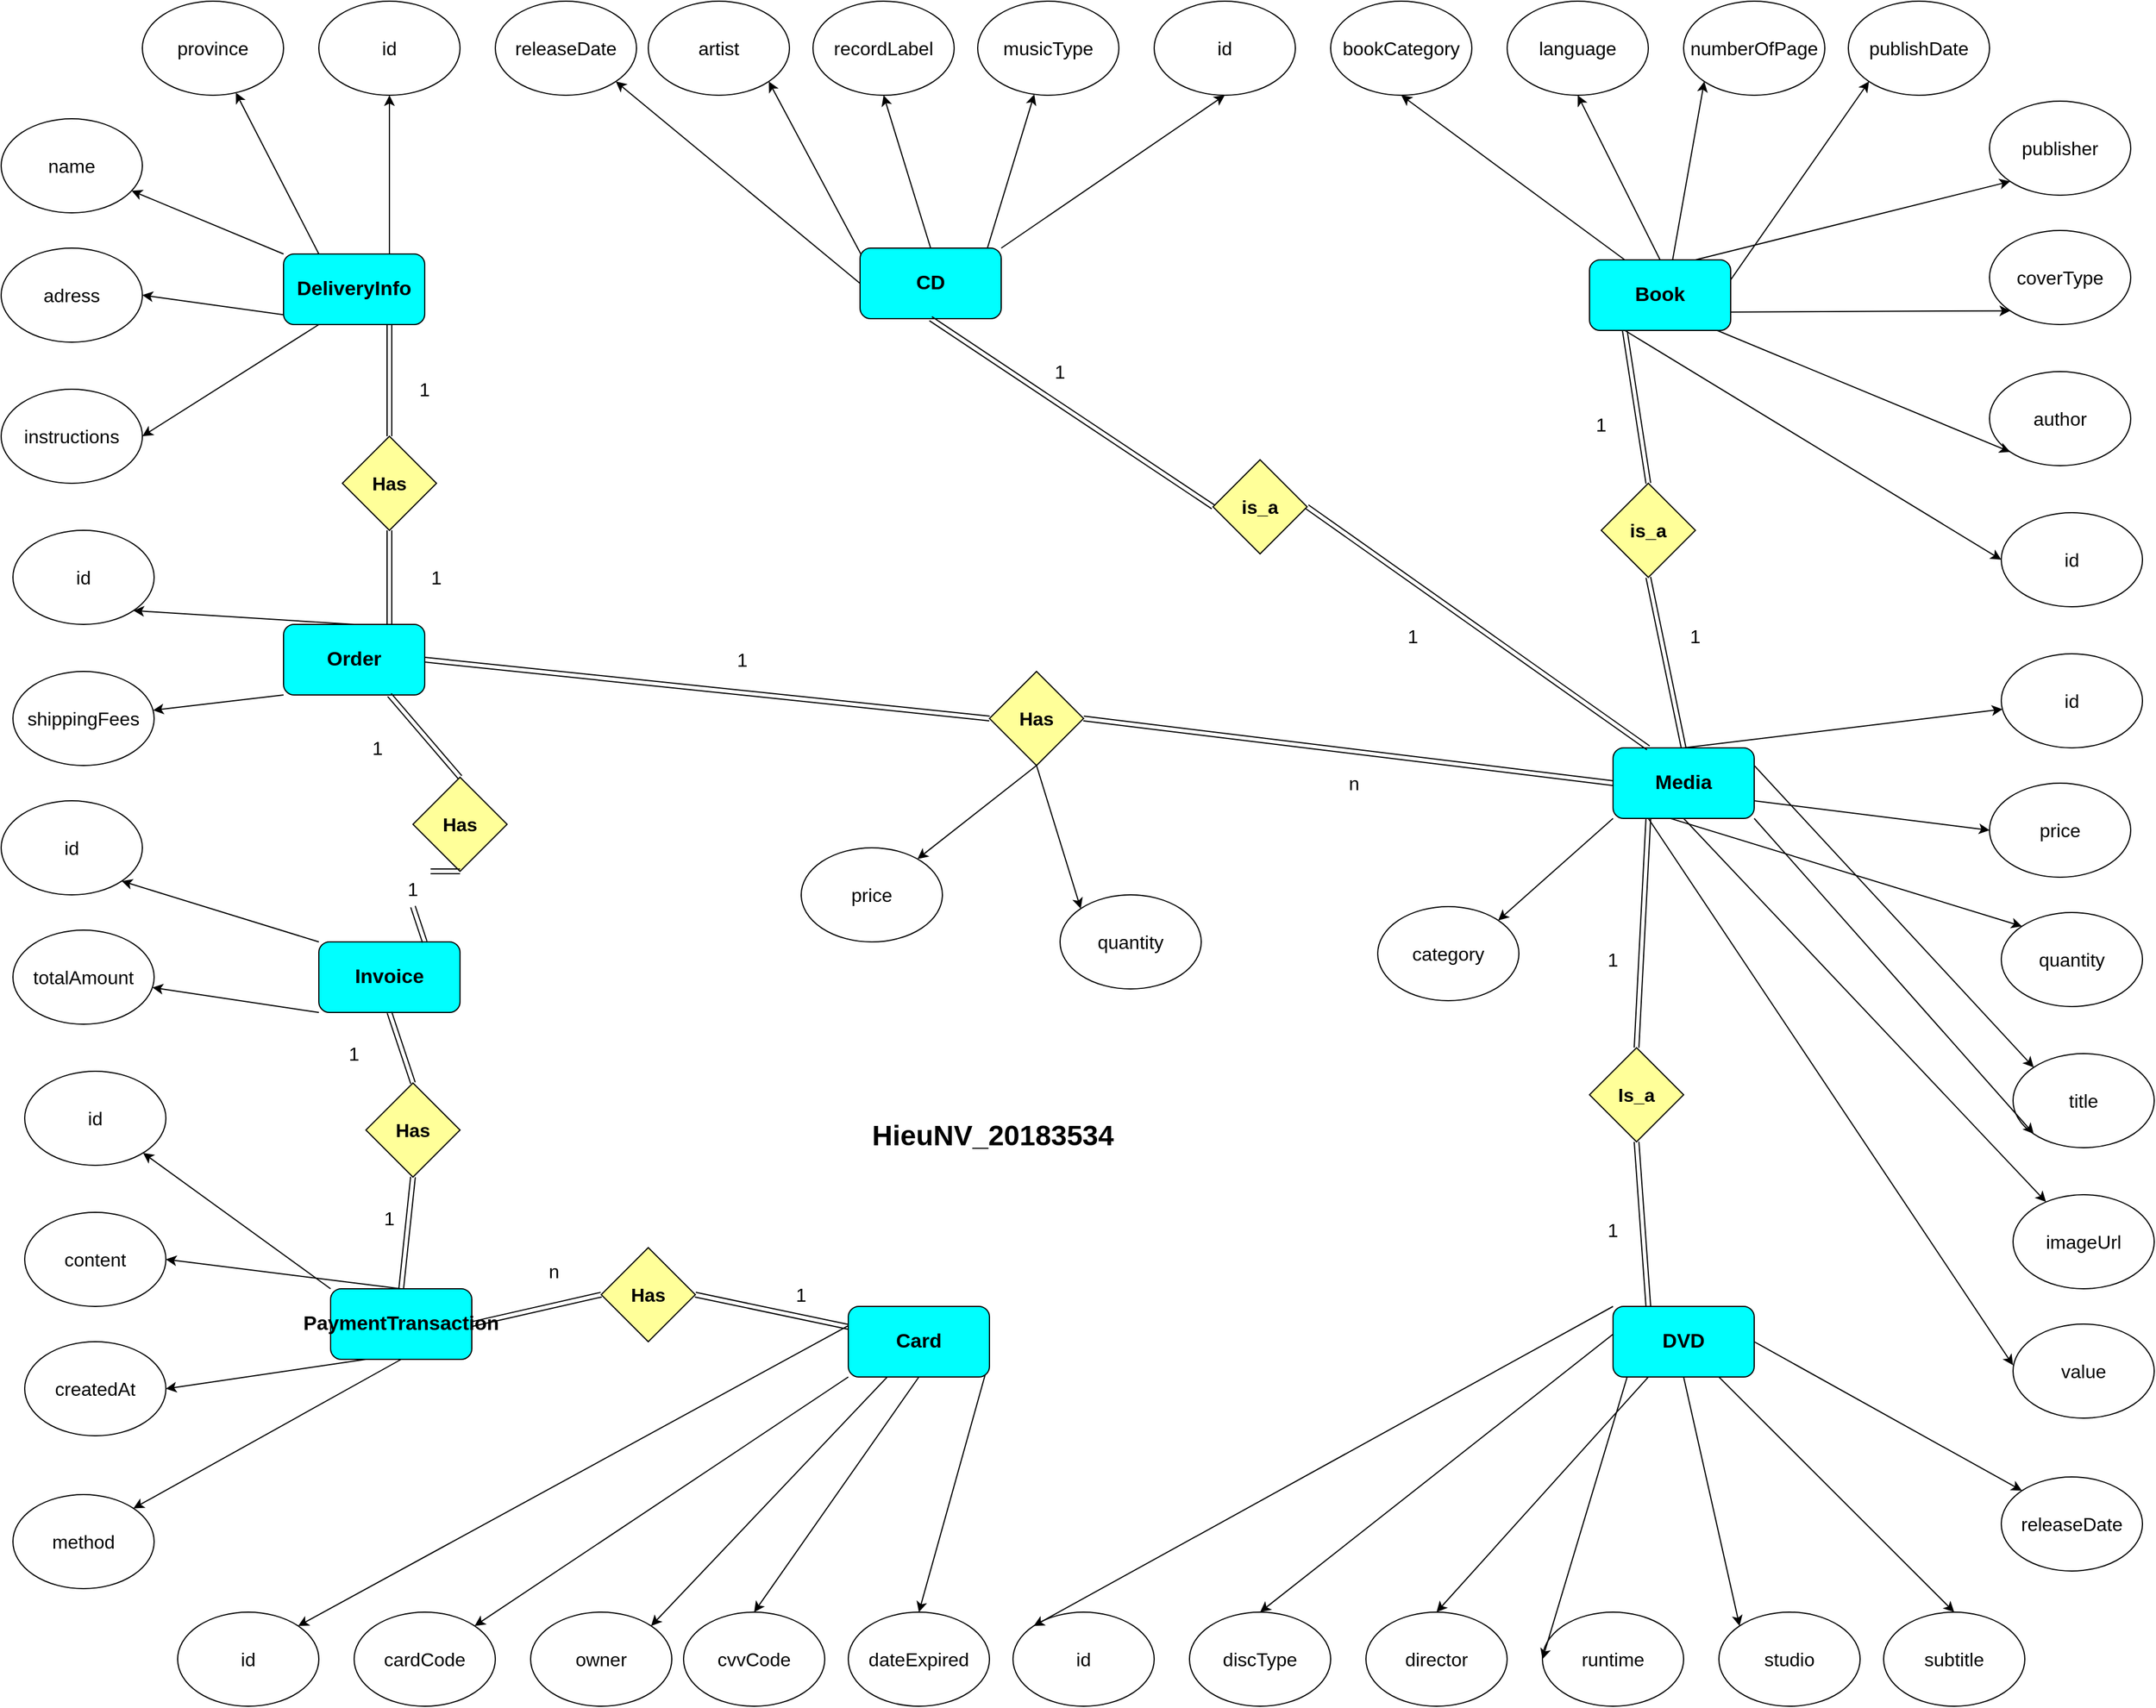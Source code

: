 <mxfile version="15.5.0" type="device"><diagram id="dF_7SuhxfXDE0QCWKqV6" name="Page-1"><mxGraphModel dx="3034" dy="1849" grid="0" gridSize="10" guides="1" tooltips="1" connect="1" arrows="1" fold="1" page="0" pageScale="1" pageWidth="827" pageHeight="1169" math="0" shadow="0"><root><mxCell id="0"/><mxCell id="1" parent="0"/><mxCell id="6Dgi5L3LNkc6zMjvxJdc-23" value="method" style="ellipse;whiteSpace=wrap;html=1;fontSize=16;" vertex="1" parent="1"><mxGeometry x="-450" y="1110" width="120" height="80" as="geometry"/></mxCell><mxCell id="6Dgi5L3LNkc6zMjvxJdc-24" value="createdAt" style="ellipse;whiteSpace=wrap;html=1;fontSize=16;" vertex="1" parent="1"><mxGeometry x="-440" y="980" width="120" height="80" as="geometry"/></mxCell><mxCell id="6Dgi5L3LNkc6zMjvxJdc-25" value="content" style="ellipse;whiteSpace=wrap;html=1;fontSize=16;" vertex="1" parent="1"><mxGeometry x="-440" y="870" width="120" height="80" as="geometry"/></mxCell><mxCell id="6Dgi5L3LNkc6zMjvxJdc-26" value="id" style="ellipse;whiteSpace=wrap;html=1;fontSize=16;" vertex="1" parent="1"><mxGeometry x="-440" y="750" width="120" height="80" as="geometry"/></mxCell><mxCell id="6Dgi5L3LNkc6zMjvxJdc-27" value="totalAmount" style="ellipse;whiteSpace=wrap;html=1;fontSize=16;" vertex="1" parent="1"><mxGeometry x="-450" y="630" width="120" height="80" as="geometry"/></mxCell><mxCell id="6Dgi5L3LNkc6zMjvxJdc-28" value="id" style="ellipse;whiteSpace=wrap;html=1;fontSize=16;" vertex="1" parent="1"><mxGeometry x="-460" y="520" width="120" height="80" as="geometry"/></mxCell><mxCell id="6Dgi5L3LNkc6zMjvxJdc-29" value="shippingFees" style="ellipse;whiteSpace=wrap;html=1;fontSize=16;" vertex="1" parent="1"><mxGeometry x="-450" y="410" width="120" height="80" as="geometry"/></mxCell><mxCell id="6Dgi5L3LNkc6zMjvxJdc-30" value="id" style="ellipse;whiteSpace=wrap;html=1;fontSize=16;" vertex="1" parent="1"><mxGeometry x="-450" y="290" width="120" height="80" as="geometry"/></mxCell><mxCell id="6Dgi5L3LNkc6zMjvxJdc-31" value="instructions" style="ellipse;whiteSpace=wrap;html=1;fontSize=16;" vertex="1" parent="1"><mxGeometry x="-460" y="170" width="120" height="80" as="geometry"/></mxCell><mxCell id="6Dgi5L3LNkc6zMjvxJdc-32" value="adress" style="ellipse;whiteSpace=wrap;html=1;fontSize=16;" vertex="1" parent="1"><mxGeometry x="-460" y="50" width="120" height="80" as="geometry"/></mxCell><mxCell id="6Dgi5L3LNkc6zMjvxJdc-33" value="name" style="ellipse;whiteSpace=wrap;html=1;fontSize=16;" vertex="1" parent="1"><mxGeometry x="-460" y="-60" width="120" height="80" as="geometry"/></mxCell><mxCell id="6Dgi5L3LNkc6zMjvxJdc-34" value="province" style="ellipse;whiteSpace=wrap;html=1;fontSize=16;" vertex="1" parent="1"><mxGeometry x="-340" y="-160" width="120" height="80" as="geometry"/></mxCell><mxCell id="6Dgi5L3LNkc6zMjvxJdc-36" value="id" style="ellipse;whiteSpace=wrap;html=1;fontSize=16;" vertex="1" parent="1"><mxGeometry x="-190" y="-160" width="120" height="80" as="geometry"/></mxCell><mxCell id="6Dgi5L3LNkc6zMjvxJdc-37" value="publishDate" style="ellipse;whiteSpace=wrap;html=1;fontSize=16;" vertex="1" parent="1"><mxGeometry x="1110" y="-160" width="120" height="80" as="geometry"/></mxCell><mxCell id="6Dgi5L3LNkc6zMjvxJdc-38" value="numberOfPage" style="ellipse;whiteSpace=wrap;html=1;fontSize=16;" vertex="1" parent="1"><mxGeometry x="970" y="-160" width="120" height="80" as="geometry"/></mxCell><mxCell id="6Dgi5L3LNkc6zMjvxJdc-39" value="language" style="ellipse;whiteSpace=wrap;html=1;fontSize=16;" vertex="1" parent="1"><mxGeometry x="820" y="-160" width="120" height="80" as="geometry"/></mxCell><mxCell id="6Dgi5L3LNkc6zMjvxJdc-40" value="bookCategory" style="ellipse;whiteSpace=wrap;html=1;fontSize=16;" vertex="1" parent="1"><mxGeometry x="670" y="-160" width="120" height="80" as="geometry"/></mxCell><mxCell id="6Dgi5L3LNkc6zMjvxJdc-41" value="id" style="ellipse;whiteSpace=wrap;html=1;fontSize=16;" vertex="1" parent="1"><mxGeometry x="520" y="-160" width="120" height="80" as="geometry"/></mxCell><mxCell id="6Dgi5L3LNkc6zMjvxJdc-42" value="musicType" style="ellipse;whiteSpace=wrap;html=1;fontSize=16;" vertex="1" parent="1"><mxGeometry x="370" y="-160" width="120" height="80" as="geometry"/></mxCell><mxCell id="6Dgi5L3LNkc6zMjvxJdc-43" value="recordLabel" style="ellipse;whiteSpace=wrap;html=1;fontSize=16;" vertex="1" parent="1"><mxGeometry x="230" y="-160" width="120" height="80" as="geometry"/></mxCell><mxCell id="6Dgi5L3LNkc6zMjvxJdc-44" value="artist" style="ellipse;whiteSpace=wrap;html=1;fontSize=16;" vertex="1" parent="1"><mxGeometry x="90" y="-160" width="120" height="80" as="geometry"/></mxCell><mxCell id="6Dgi5L3LNkc6zMjvxJdc-45" value="releaseDate" style="ellipse;whiteSpace=wrap;html=1;fontSize=16;" vertex="1" parent="1"><mxGeometry x="-40" y="-160" width="120" height="80" as="geometry"/></mxCell><mxCell id="6Dgi5L3LNkc6zMjvxJdc-66" value="releaseDate" style="ellipse;whiteSpace=wrap;html=1;fontSize=16;" vertex="1" parent="1"><mxGeometry x="1240" y="1095" width="120" height="80" as="geometry"/></mxCell><mxCell id="6Dgi5L3LNkc6zMjvxJdc-67" value="value" style="ellipse;whiteSpace=wrap;html=1;fontSize=16;" vertex="1" parent="1"><mxGeometry x="1250" y="965" width="120" height="80" as="geometry"/></mxCell><mxCell id="6Dgi5L3LNkc6zMjvxJdc-68" value="imageUrl" style="ellipse;whiteSpace=wrap;html=1;fontSize=16;" vertex="1" parent="1"><mxGeometry x="1250" y="855" width="120" height="80" as="geometry"/></mxCell><mxCell id="6Dgi5L3LNkc6zMjvxJdc-69" value="title" style="ellipse;whiteSpace=wrap;html=1;fontSize=16;" vertex="1" parent="1"><mxGeometry x="1250" y="735" width="120" height="80" as="geometry"/></mxCell><mxCell id="6Dgi5L3LNkc6zMjvxJdc-70" value="quantity" style="ellipse;whiteSpace=wrap;html=1;fontSize=16;" vertex="1" parent="1"><mxGeometry x="1240" y="615" width="120" height="80" as="geometry"/></mxCell><mxCell id="6Dgi5L3LNkc6zMjvxJdc-71" value="price" style="ellipse;whiteSpace=wrap;html=1;fontSize=16;" vertex="1" parent="1"><mxGeometry x="1230" y="505" width="120" height="80" as="geometry"/></mxCell><mxCell id="6Dgi5L3LNkc6zMjvxJdc-72" value="id" style="ellipse;whiteSpace=wrap;html=1;fontSize=16;" vertex="1" parent="1"><mxGeometry x="1240" y="395" width="120" height="80" as="geometry"/></mxCell><mxCell id="6Dgi5L3LNkc6zMjvxJdc-73" value="id" style="ellipse;whiteSpace=wrap;html=1;fontSize=16;" vertex="1" parent="1"><mxGeometry x="1240" y="275" width="120" height="80" as="geometry"/></mxCell><mxCell id="6Dgi5L3LNkc6zMjvxJdc-74" value="author" style="ellipse;whiteSpace=wrap;html=1;fontSize=16;" vertex="1" parent="1"><mxGeometry x="1230" y="155" width="120" height="80" as="geometry"/></mxCell><mxCell id="6Dgi5L3LNkc6zMjvxJdc-75" value="coverType" style="ellipse;whiteSpace=wrap;html=1;fontSize=16;" vertex="1" parent="1"><mxGeometry x="1230" y="35" width="120" height="80" as="geometry"/></mxCell><mxCell id="6Dgi5L3LNkc6zMjvxJdc-76" value="publisher" style="ellipse;whiteSpace=wrap;html=1;fontSize=16;" vertex="1" parent="1"><mxGeometry x="1230" y="-75" width="120" height="80" as="geometry"/></mxCell><mxCell id="6Dgi5L3LNkc6zMjvxJdc-77" value="id" style="ellipse;whiteSpace=wrap;html=1;fontSize=16;" vertex="1" parent="1"><mxGeometry x="-310" y="1210" width="120" height="80" as="geometry"/></mxCell><mxCell id="6Dgi5L3LNkc6zMjvxJdc-78" value="cardCode" style="ellipse;whiteSpace=wrap;html=1;fontSize=16;" vertex="1" parent="1"><mxGeometry x="-160" y="1210" width="120" height="80" as="geometry"/></mxCell><mxCell id="6Dgi5L3LNkc6zMjvxJdc-79" value="subtitle" style="ellipse;whiteSpace=wrap;html=1;fontSize=16;" vertex="1" parent="1"><mxGeometry x="1140" y="1210" width="120" height="80" as="geometry"/></mxCell><mxCell id="6Dgi5L3LNkc6zMjvxJdc-80" value="studio" style="ellipse;whiteSpace=wrap;html=1;fontSize=16;" vertex="1" parent="1"><mxGeometry x="1000" y="1210" width="120" height="80" as="geometry"/></mxCell><mxCell id="6Dgi5L3LNkc6zMjvxJdc-81" value="runtime" style="ellipse;whiteSpace=wrap;html=1;fontSize=16;" vertex="1" parent="1"><mxGeometry x="850" y="1210" width="120" height="80" as="geometry"/></mxCell><mxCell id="6Dgi5L3LNkc6zMjvxJdc-82" value="director" style="ellipse;whiteSpace=wrap;html=1;fontSize=16;" vertex="1" parent="1"><mxGeometry x="700" y="1210" width="120" height="80" as="geometry"/></mxCell><mxCell id="6Dgi5L3LNkc6zMjvxJdc-83" value="discType" style="ellipse;whiteSpace=wrap;html=1;fontSize=16;" vertex="1" parent="1"><mxGeometry x="550" y="1210" width="120" height="80" as="geometry"/></mxCell><mxCell id="6Dgi5L3LNkc6zMjvxJdc-84" value="id" style="ellipse;whiteSpace=wrap;html=1;fontSize=16;" vertex="1" parent="1"><mxGeometry x="400" y="1210" width="120" height="80" as="geometry"/></mxCell><mxCell id="6Dgi5L3LNkc6zMjvxJdc-85" value="dateExpired" style="ellipse;whiteSpace=wrap;html=1;fontSize=16;" vertex="1" parent="1"><mxGeometry x="260" y="1210" width="120" height="80" as="geometry"/></mxCell><mxCell id="6Dgi5L3LNkc6zMjvxJdc-86" value="cvvCode" style="ellipse;whiteSpace=wrap;html=1;fontSize=16;" vertex="1" parent="1"><mxGeometry x="120" y="1210" width="120" height="80" as="geometry"/></mxCell><mxCell id="6Dgi5L3LNkc6zMjvxJdc-87" value="owner" style="ellipse;whiteSpace=wrap;html=1;fontSize=16;" vertex="1" parent="1"><mxGeometry x="-10" y="1210" width="120" height="80" as="geometry"/></mxCell><mxCell id="6Dgi5L3LNkc6zMjvxJdc-146" style="edgeStyle=none;rounded=0;orthogonalLoop=1;jettySize=auto;html=1;exitX=1;exitY=0;exitDx=0;exitDy=0;entryX=0.5;entryY=1;entryDx=0;entryDy=0;fontSize=16;" edge="1" parent="1" source="6Dgi5L3LNkc6zMjvxJdc-88" target="6Dgi5L3LNkc6zMjvxJdc-41"><mxGeometry relative="1" as="geometry"/></mxCell><mxCell id="6Dgi5L3LNkc6zMjvxJdc-147" style="edgeStyle=none;rounded=0;orthogonalLoop=1;jettySize=auto;html=1;exitX=0.75;exitY=1;exitDx=0;exitDy=0;fontSize=16;" edge="1" parent="1" source="6Dgi5L3LNkc6zMjvxJdc-88" target="6Dgi5L3LNkc6zMjvxJdc-42"><mxGeometry relative="1" as="geometry"/></mxCell><mxCell id="6Dgi5L3LNkc6zMjvxJdc-148" style="edgeStyle=none;rounded=0;orthogonalLoop=1;jettySize=auto;html=1;exitX=0.5;exitY=0;exitDx=0;exitDy=0;entryX=0.5;entryY=1;entryDx=0;entryDy=0;fontSize=16;" edge="1" parent="1" source="6Dgi5L3LNkc6zMjvxJdc-88" target="6Dgi5L3LNkc6zMjvxJdc-43"><mxGeometry relative="1" as="geometry"/></mxCell><mxCell id="6Dgi5L3LNkc6zMjvxJdc-149" style="edgeStyle=none;rounded=0;orthogonalLoop=1;jettySize=auto;html=1;exitX=0.25;exitY=1;exitDx=0;exitDy=0;entryX=1;entryY=1;entryDx=0;entryDy=0;fontSize=16;" edge="1" parent="1" source="6Dgi5L3LNkc6zMjvxJdc-88" target="6Dgi5L3LNkc6zMjvxJdc-44"><mxGeometry relative="1" as="geometry"/></mxCell><mxCell id="6Dgi5L3LNkc6zMjvxJdc-150" style="edgeStyle=none;rounded=0;orthogonalLoop=1;jettySize=auto;html=1;exitX=0;exitY=0.5;exitDx=0;exitDy=0;entryX=1;entryY=1;entryDx=0;entryDy=0;fontSize=16;" edge="1" parent="1" source="6Dgi5L3LNkc6zMjvxJdc-88" target="6Dgi5L3LNkc6zMjvxJdc-45"><mxGeometry relative="1" as="geometry"/></mxCell><mxCell id="6Dgi5L3LNkc6zMjvxJdc-88" value="&lt;h2 style=&quot;font-size: 17px;&quot;&gt;CD&lt;/h2&gt;" style="rounded=1;whiteSpace=wrap;html=1;fontSize=17;fillColor=#00FFFF;fontStyle=1" vertex="1" parent="1"><mxGeometry x="270" y="50" width="120" height="60" as="geometry"/></mxCell><mxCell id="6Dgi5L3LNkc6zMjvxJdc-137" style="edgeStyle=none;rounded=0;orthogonalLoop=1;jettySize=auto;html=1;exitX=0.25;exitY=1;exitDx=0;exitDy=0;entryX=0;entryY=0.5;entryDx=0;entryDy=0;fontSize=16;" edge="1" parent="1" source="6Dgi5L3LNkc6zMjvxJdc-89" target="6Dgi5L3LNkc6zMjvxJdc-73"><mxGeometry relative="1" as="geometry"/></mxCell><mxCell id="6Dgi5L3LNkc6zMjvxJdc-138" style="edgeStyle=none;rounded=0;orthogonalLoop=1;jettySize=auto;html=1;exitX=0;exitY=0.25;exitDx=0;exitDy=0;entryX=0;entryY=1;entryDx=0;entryDy=0;fontSize=16;" edge="1" parent="1" source="6Dgi5L3LNkc6zMjvxJdc-89" target="6Dgi5L3LNkc6zMjvxJdc-74"><mxGeometry relative="1" as="geometry"/></mxCell><mxCell id="6Dgi5L3LNkc6zMjvxJdc-139" style="edgeStyle=none;rounded=0;orthogonalLoop=1;jettySize=auto;html=1;exitX=0;exitY=0.75;exitDx=0;exitDy=0;entryX=0;entryY=1;entryDx=0;entryDy=0;fontSize=16;" edge="1" parent="1" source="6Dgi5L3LNkc6zMjvxJdc-89" target="6Dgi5L3LNkc6zMjvxJdc-75"><mxGeometry relative="1" as="geometry"/></mxCell><mxCell id="6Dgi5L3LNkc6zMjvxJdc-140" style="edgeStyle=none;rounded=0;orthogonalLoop=1;jettySize=auto;html=1;exitX=0.75;exitY=0;exitDx=0;exitDy=0;entryX=0;entryY=1;entryDx=0;entryDy=0;fontSize=16;" edge="1" parent="1" source="6Dgi5L3LNkc6zMjvxJdc-89" target="6Dgi5L3LNkc6zMjvxJdc-76"><mxGeometry relative="1" as="geometry"/></mxCell><mxCell id="6Dgi5L3LNkc6zMjvxJdc-141" style="edgeStyle=none;rounded=0;orthogonalLoop=1;jettySize=auto;html=1;exitX=0.75;exitY=1;exitDx=0;exitDy=0;entryX=0;entryY=1;entryDx=0;entryDy=0;fontSize=16;" edge="1" parent="1" source="6Dgi5L3LNkc6zMjvxJdc-89" target="6Dgi5L3LNkc6zMjvxJdc-37"><mxGeometry relative="1" as="geometry"/></mxCell><mxCell id="6Dgi5L3LNkc6zMjvxJdc-142" style="edgeStyle=none;rounded=0;orthogonalLoop=1;jettySize=auto;html=1;exitX=0.5;exitY=1;exitDx=0;exitDy=0;entryX=0;entryY=1;entryDx=0;entryDy=0;fontSize=16;" edge="1" parent="1" source="6Dgi5L3LNkc6zMjvxJdc-89" target="6Dgi5L3LNkc6zMjvxJdc-38"><mxGeometry relative="1" as="geometry"/></mxCell><mxCell id="6Dgi5L3LNkc6zMjvxJdc-143" style="edgeStyle=none;rounded=0;orthogonalLoop=1;jettySize=auto;html=1;exitX=0.75;exitY=1;exitDx=0;exitDy=0;entryX=0.5;entryY=1;entryDx=0;entryDy=0;fontSize=16;" edge="1" parent="1" source="6Dgi5L3LNkc6zMjvxJdc-89" target="6Dgi5L3LNkc6zMjvxJdc-39"><mxGeometry relative="1" as="geometry"/></mxCell><mxCell id="6Dgi5L3LNkc6zMjvxJdc-144" style="edgeStyle=none;rounded=0;orthogonalLoop=1;jettySize=auto;html=1;exitX=0.25;exitY=0;exitDx=0;exitDy=0;entryX=0.5;entryY=1;entryDx=0;entryDy=0;fontSize=16;" edge="1" parent="1" source="6Dgi5L3LNkc6zMjvxJdc-89" target="6Dgi5L3LNkc6zMjvxJdc-40"><mxGeometry relative="1" as="geometry"/></mxCell><mxCell id="6Dgi5L3LNkc6zMjvxJdc-89" value="Book" style="rounded=1;whiteSpace=wrap;html=1;fontSize=17;fillColor=#00FFFF;fontStyle=1" vertex="1" parent="1"><mxGeometry x="890" y="60" width="120" height="60" as="geometry"/></mxCell><mxCell id="6Dgi5L3LNkc6zMjvxJdc-130" style="edgeStyle=none;rounded=0;orthogonalLoop=1;jettySize=auto;html=1;exitX=0.25;exitY=1;exitDx=0;exitDy=0;entryX=0;entryY=0.438;entryDx=0;entryDy=0;entryPerimeter=0;fontSize=16;" edge="1" parent="1" source="6Dgi5L3LNkc6zMjvxJdc-90" target="6Dgi5L3LNkc6zMjvxJdc-67"><mxGeometry relative="1" as="geometry"><mxPoint x="1270" y="1000" as="targetPoint"/></mxGeometry></mxCell><mxCell id="6Dgi5L3LNkc6zMjvxJdc-131" style="edgeStyle=none;rounded=0;orthogonalLoop=1;jettySize=auto;html=1;exitX=0.5;exitY=1;exitDx=0;exitDy=0;fontSize=16;" edge="1" parent="1" source="6Dgi5L3LNkc6zMjvxJdc-90" target="6Dgi5L3LNkc6zMjvxJdc-68"><mxGeometry relative="1" as="geometry"/></mxCell><mxCell id="6Dgi5L3LNkc6zMjvxJdc-132" style="edgeStyle=none;rounded=0;orthogonalLoop=1;jettySize=auto;html=1;exitX=1;exitY=1;exitDx=0;exitDy=0;entryX=0;entryY=1;entryDx=0;entryDy=0;fontSize=16;" edge="1" parent="1" source="6Dgi5L3LNkc6zMjvxJdc-90" target="6Dgi5L3LNkc6zMjvxJdc-69"><mxGeometry relative="1" as="geometry"/></mxCell><mxCell id="6Dgi5L3LNkc6zMjvxJdc-133" style="edgeStyle=none;rounded=0;orthogonalLoop=1;jettySize=auto;html=1;exitX=1;exitY=0.25;exitDx=0;exitDy=0;entryX=0;entryY=0;entryDx=0;entryDy=0;fontSize=16;" edge="1" parent="1" source="6Dgi5L3LNkc6zMjvxJdc-90" target="6Dgi5L3LNkc6zMjvxJdc-69"><mxGeometry relative="1" as="geometry"/></mxCell><mxCell id="6Dgi5L3LNkc6zMjvxJdc-134" style="edgeStyle=none;rounded=0;orthogonalLoop=1;jettySize=auto;html=1;exitX=0;exitY=0.75;exitDx=0;exitDy=0;entryX=0;entryY=0;entryDx=0;entryDy=0;fontSize=16;" edge="1" parent="1" source="6Dgi5L3LNkc6zMjvxJdc-90" target="6Dgi5L3LNkc6zMjvxJdc-70"><mxGeometry relative="1" as="geometry"/></mxCell><mxCell id="6Dgi5L3LNkc6zMjvxJdc-135" style="edgeStyle=none;rounded=0;orthogonalLoop=1;jettySize=auto;html=1;exitX=0;exitY=0.5;exitDx=0;exitDy=0;entryX=0;entryY=0.5;entryDx=0;entryDy=0;fontSize=16;" edge="1" parent="1" source="6Dgi5L3LNkc6zMjvxJdc-90" target="6Dgi5L3LNkc6zMjvxJdc-71"><mxGeometry relative="1" as="geometry"/></mxCell><mxCell id="6Dgi5L3LNkc6zMjvxJdc-136" style="edgeStyle=none;rounded=0;orthogonalLoop=1;jettySize=auto;html=1;exitX=0.5;exitY=0;exitDx=0;exitDy=0;fontSize=16;" edge="1" parent="1" source="6Dgi5L3LNkc6zMjvxJdc-90" target="6Dgi5L3LNkc6zMjvxJdc-72"><mxGeometry relative="1" as="geometry"/></mxCell><mxCell id="6Dgi5L3LNkc6zMjvxJdc-211" style="edgeStyle=none;rounded=0;orthogonalLoop=1;jettySize=auto;html=1;exitX=0;exitY=1;exitDx=0;exitDy=0;entryX=1;entryY=0;entryDx=0;entryDy=0;fontSize=16;" edge="1" parent="1" source="6Dgi5L3LNkc6zMjvxJdc-90" target="6Dgi5L3LNkc6zMjvxJdc-209"><mxGeometry relative="1" as="geometry"/></mxCell><mxCell id="6Dgi5L3LNkc6zMjvxJdc-90" value="Media" style="rounded=1;whiteSpace=wrap;html=1;fontSize=17;fillColor=#00FFFF;fontStyle=1" vertex="1" parent="1"><mxGeometry x="910" y="475" width="120" height="60" as="geometry"/></mxCell><mxCell id="6Dgi5L3LNkc6zMjvxJdc-123" style="edgeStyle=none;rounded=0;orthogonalLoop=1;jettySize=auto;html=1;exitX=0;exitY=0;exitDx=0;exitDy=0;entryX=0;entryY=0;entryDx=0;entryDy=0;fontSize=16;" edge="1" parent="1" source="6Dgi5L3LNkc6zMjvxJdc-91" target="6Dgi5L3LNkc6zMjvxJdc-84"><mxGeometry relative="1" as="geometry"/></mxCell><mxCell id="6Dgi5L3LNkc6zMjvxJdc-124" style="edgeStyle=none;rounded=0;orthogonalLoop=1;jettySize=auto;html=1;exitX=0.25;exitY=0;exitDx=0;exitDy=0;entryX=0.5;entryY=0;entryDx=0;entryDy=0;fontSize=16;" edge="1" parent="1" source="6Dgi5L3LNkc6zMjvxJdc-91" target="6Dgi5L3LNkc6zMjvxJdc-83"><mxGeometry relative="1" as="geometry"/></mxCell><mxCell id="6Dgi5L3LNkc6zMjvxJdc-125" style="edgeStyle=none;rounded=0;orthogonalLoop=1;jettySize=auto;html=1;exitX=0.25;exitY=1;exitDx=0;exitDy=0;entryX=0.5;entryY=0;entryDx=0;entryDy=0;fontSize=16;" edge="1" parent="1" source="6Dgi5L3LNkc6zMjvxJdc-91" target="6Dgi5L3LNkc6zMjvxJdc-82"><mxGeometry relative="1" as="geometry"/></mxCell><mxCell id="6Dgi5L3LNkc6zMjvxJdc-126" style="edgeStyle=none;rounded=0;orthogonalLoop=1;jettySize=auto;html=1;entryX=0;entryY=0.5;entryDx=0;entryDy=0;exitX=0.25;exitY=0;exitDx=0;exitDy=0;fontSize=16;" edge="1" parent="1" source="6Dgi5L3LNkc6zMjvxJdc-91" target="6Dgi5L3LNkc6zMjvxJdc-81"><mxGeometry relative="1" as="geometry"><mxPoint x="840" y="900" as="sourcePoint"/></mxGeometry></mxCell><mxCell id="6Dgi5L3LNkc6zMjvxJdc-127" style="edgeStyle=none;rounded=0;orthogonalLoop=1;jettySize=auto;html=1;exitX=0.5;exitY=1;exitDx=0;exitDy=0;entryX=0;entryY=0;entryDx=0;entryDy=0;fontSize=16;" edge="1" parent="1" source="6Dgi5L3LNkc6zMjvxJdc-91" target="6Dgi5L3LNkc6zMjvxJdc-80"><mxGeometry relative="1" as="geometry"/></mxCell><mxCell id="6Dgi5L3LNkc6zMjvxJdc-128" style="edgeStyle=none;rounded=0;orthogonalLoop=1;jettySize=auto;html=1;entryX=0.5;entryY=0;entryDx=0;entryDy=0;exitX=0.25;exitY=0;exitDx=0;exitDy=0;fontSize=16;" edge="1" parent="1" source="6Dgi5L3LNkc6zMjvxJdc-91" target="6Dgi5L3LNkc6zMjvxJdc-79"><mxGeometry relative="1" as="geometry"><mxPoint x="880" y="960" as="sourcePoint"/></mxGeometry></mxCell><mxCell id="6Dgi5L3LNkc6zMjvxJdc-129" style="edgeStyle=none;rounded=0;orthogonalLoop=1;jettySize=auto;html=1;exitX=1;exitY=0.5;exitDx=0;exitDy=0;entryX=0;entryY=0;entryDx=0;entryDy=0;fontSize=16;" edge="1" parent="1" source="6Dgi5L3LNkc6zMjvxJdc-91" target="6Dgi5L3LNkc6zMjvxJdc-66"><mxGeometry relative="1" as="geometry"/></mxCell><mxCell id="6Dgi5L3LNkc6zMjvxJdc-91" value="DVD" style="rounded=1;whiteSpace=wrap;html=1;fontSize=17;fillColor=#00FFFF;fontStyle=1" vertex="1" parent="1"><mxGeometry x="910" y="950" width="120" height="60" as="geometry"/></mxCell><mxCell id="6Dgi5L3LNkc6zMjvxJdc-116" style="edgeStyle=none;rounded=0;orthogonalLoop=1;jettySize=auto;html=1;exitX=1;exitY=0.75;exitDx=0;exitDy=0;entryX=0.5;entryY=0;entryDx=0;entryDy=0;fontSize=16;" edge="1" parent="1" source="6Dgi5L3LNkc6zMjvxJdc-92" target="6Dgi5L3LNkc6zMjvxJdc-85"><mxGeometry relative="1" as="geometry"/></mxCell><mxCell id="6Dgi5L3LNkc6zMjvxJdc-117" style="edgeStyle=none;rounded=0;orthogonalLoop=1;jettySize=auto;html=1;exitX=0.5;exitY=1;exitDx=0;exitDy=0;entryX=0.5;entryY=0;entryDx=0;entryDy=0;fontSize=16;" edge="1" parent="1" source="6Dgi5L3LNkc6zMjvxJdc-92" target="6Dgi5L3LNkc6zMjvxJdc-86"><mxGeometry relative="1" as="geometry"/></mxCell><mxCell id="6Dgi5L3LNkc6zMjvxJdc-118" style="edgeStyle=none;rounded=0;orthogonalLoop=1;jettySize=auto;html=1;exitX=0.75;exitY=0;exitDx=0;exitDy=0;entryX=1;entryY=0;entryDx=0;entryDy=0;fontSize=16;" edge="1" parent="1" source="6Dgi5L3LNkc6zMjvxJdc-92" target="6Dgi5L3LNkc6zMjvxJdc-87"><mxGeometry relative="1" as="geometry"/></mxCell><mxCell id="6Dgi5L3LNkc6zMjvxJdc-119" style="edgeStyle=none;rounded=0;orthogonalLoop=1;jettySize=auto;html=1;exitX=0.25;exitY=0;exitDx=0;exitDy=0;entryX=1;entryY=0;entryDx=0;entryDy=0;fontSize=16;" edge="1" parent="1" source="6Dgi5L3LNkc6zMjvxJdc-92" target="6Dgi5L3LNkc6zMjvxJdc-77"><mxGeometry relative="1" as="geometry"/></mxCell><mxCell id="6Dgi5L3LNkc6zMjvxJdc-120" style="edgeStyle=none;rounded=0;orthogonalLoop=1;jettySize=auto;html=1;exitX=0;exitY=1;exitDx=0;exitDy=0;fontSize=16;" edge="1" parent="1" source="6Dgi5L3LNkc6zMjvxJdc-92" target="6Dgi5L3LNkc6zMjvxJdc-78"><mxGeometry relative="1" as="geometry"/></mxCell><mxCell id="6Dgi5L3LNkc6zMjvxJdc-92" value="Card" style="rounded=1;whiteSpace=wrap;html=1;fontSize=17;fillColor=#00FFFF;fontStyle=1" vertex="1" parent="1"><mxGeometry x="260" y="950" width="120" height="60" as="geometry"/></mxCell><mxCell id="6Dgi5L3LNkc6zMjvxJdc-112" style="edgeStyle=none;rounded=0;orthogonalLoop=1;jettySize=auto;html=1;exitX=0;exitY=0;exitDx=0;exitDy=0;fontSize=16;" edge="1" parent="1" source="6Dgi5L3LNkc6zMjvxJdc-93" target="6Dgi5L3LNkc6zMjvxJdc-26"><mxGeometry relative="1" as="geometry"/></mxCell><mxCell id="6Dgi5L3LNkc6zMjvxJdc-113" style="edgeStyle=none;rounded=0;orthogonalLoop=1;jettySize=auto;html=1;exitX=0.5;exitY=0;exitDx=0;exitDy=0;entryX=1;entryY=0.5;entryDx=0;entryDy=0;fontSize=16;" edge="1" parent="1" source="6Dgi5L3LNkc6zMjvxJdc-93" target="6Dgi5L3LNkc6zMjvxJdc-25"><mxGeometry relative="1" as="geometry"/></mxCell><mxCell id="6Dgi5L3LNkc6zMjvxJdc-114" style="edgeStyle=none;rounded=0;orthogonalLoop=1;jettySize=auto;html=1;exitX=0.25;exitY=1;exitDx=0;exitDy=0;entryX=1;entryY=0.5;entryDx=0;entryDy=0;fontSize=16;" edge="1" parent="1" source="6Dgi5L3LNkc6zMjvxJdc-93" target="6Dgi5L3LNkc6zMjvxJdc-24"><mxGeometry relative="1" as="geometry"/></mxCell><mxCell id="6Dgi5L3LNkc6zMjvxJdc-115" style="edgeStyle=none;rounded=0;orthogonalLoop=1;jettySize=auto;html=1;exitX=0.5;exitY=1;exitDx=0;exitDy=0;entryX=1;entryY=0;entryDx=0;entryDy=0;fontSize=16;" edge="1" parent="1" source="6Dgi5L3LNkc6zMjvxJdc-93" target="6Dgi5L3LNkc6zMjvxJdc-23"><mxGeometry relative="1" as="geometry"/></mxCell><mxCell id="6Dgi5L3LNkc6zMjvxJdc-93" value="PaymentTransaction" style="rounded=1;whiteSpace=wrap;html=1;fontSize=17;fillColor=#00FFFF;fontStyle=1" vertex="1" parent="1"><mxGeometry x="-180" y="935" width="120" height="60" as="geometry"/></mxCell><mxCell id="6Dgi5L3LNkc6zMjvxJdc-110" style="edgeStyle=none;rounded=0;orthogonalLoop=1;jettySize=auto;html=1;exitX=0;exitY=0;exitDx=0;exitDy=0;entryX=1;entryY=1;entryDx=0;entryDy=0;fontSize=16;" edge="1" parent="1" source="6Dgi5L3LNkc6zMjvxJdc-94" target="6Dgi5L3LNkc6zMjvxJdc-28"><mxGeometry relative="1" as="geometry"/></mxCell><mxCell id="6Dgi5L3LNkc6zMjvxJdc-111" style="edgeStyle=none;rounded=0;orthogonalLoop=1;jettySize=auto;html=1;exitX=0;exitY=1;exitDx=0;exitDy=0;fontSize=16;" edge="1" parent="1" source="6Dgi5L3LNkc6zMjvxJdc-94" target="6Dgi5L3LNkc6zMjvxJdc-27"><mxGeometry relative="1" as="geometry"/></mxCell><mxCell id="6Dgi5L3LNkc6zMjvxJdc-94" value="Invoice" style="rounded=1;whiteSpace=wrap;html=1;fontSize=17;fillColor=#00FFFF;fontStyle=1" vertex="1" parent="1"><mxGeometry x="-190" y="640" width="120" height="60" as="geometry"/></mxCell><mxCell id="6Dgi5L3LNkc6zMjvxJdc-108" style="edgeStyle=none;rounded=0;orthogonalLoop=1;jettySize=auto;html=1;exitX=0.5;exitY=0;exitDx=0;exitDy=0;entryX=1;entryY=1;entryDx=0;entryDy=0;fontSize=16;" edge="1" parent="1" source="6Dgi5L3LNkc6zMjvxJdc-95" target="6Dgi5L3LNkc6zMjvxJdc-30"><mxGeometry relative="1" as="geometry"/></mxCell><mxCell id="6Dgi5L3LNkc6zMjvxJdc-109" style="edgeStyle=none;rounded=0;orthogonalLoop=1;jettySize=auto;html=1;exitX=0;exitY=1;exitDx=0;exitDy=0;fontSize=16;" edge="1" parent="1" source="6Dgi5L3LNkc6zMjvxJdc-95" target="6Dgi5L3LNkc6zMjvxJdc-29"><mxGeometry relative="1" as="geometry"/></mxCell><mxCell id="6Dgi5L3LNkc6zMjvxJdc-95" value="Order" style="rounded=1;whiteSpace=wrap;html=1;fontSize=17;fillColor=#00FFFF;fontStyle=1" vertex="1" parent="1"><mxGeometry x="-220" y="370" width="120" height="60" as="geometry"/></mxCell><mxCell id="6Dgi5L3LNkc6zMjvxJdc-101" style="rounded=0;orthogonalLoop=1;jettySize=auto;html=1;exitX=0.25;exitY=0;exitDx=0;exitDy=0;entryX=1;entryY=1;entryDx=0;entryDy=0;strokeColor=none;fontSize=16;" edge="1" parent="1" source="6Dgi5L3LNkc6zMjvxJdc-96" target="6Dgi5L3LNkc6zMjvxJdc-34"><mxGeometry relative="1" as="geometry"/></mxCell><mxCell id="6Dgi5L3LNkc6zMjvxJdc-102" style="edgeStyle=none;rounded=0;orthogonalLoop=1;jettySize=auto;html=1;exitX=0.25;exitY=0;exitDx=0;exitDy=0;fontSize=16;" edge="1" parent="1" source="6Dgi5L3LNkc6zMjvxJdc-96" target="6Dgi5L3LNkc6zMjvxJdc-34"><mxGeometry relative="1" as="geometry"/></mxCell><mxCell id="6Dgi5L3LNkc6zMjvxJdc-103" style="edgeStyle=none;rounded=0;orthogonalLoop=1;jettySize=auto;html=1;exitX=0;exitY=0;exitDx=0;exitDy=0;fontSize=16;" edge="1" parent="1" source="6Dgi5L3LNkc6zMjvxJdc-96" target="6Dgi5L3LNkc6zMjvxJdc-33"><mxGeometry relative="1" as="geometry"/></mxCell><mxCell id="6Dgi5L3LNkc6zMjvxJdc-104" style="edgeStyle=none;rounded=0;orthogonalLoop=1;jettySize=auto;html=1;exitX=0.5;exitY=1;exitDx=0;exitDy=0;entryX=1;entryY=0.5;entryDx=0;entryDy=0;fontSize=16;" edge="1" parent="1" source="6Dgi5L3LNkc6zMjvxJdc-96" target="6Dgi5L3LNkc6zMjvxJdc-32"><mxGeometry relative="1" as="geometry"/></mxCell><mxCell id="6Dgi5L3LNkc6zMjvxJdc-105" style="edgeStyle=none;rounded=0;orthogonalLoop=1;jettySize=auto;html=1;exitX=0.25;exitY=1;exitDx=0;exitDy=0;entryX=1;entryY=0.5;entryDx=0;entryDy=0;fontSize=16;" edge="1" parent="1" source="6Dgi5L3LNkc6zMjvxJdc-96" target="6Dgi5L3LNkc6zMjvxJdc-31"><mxGeometry relative="1" as="geometry"/></mxCell><mxCell id="6Dgi5L3LNkc6zMjvxJdc-164" style="edgeStyle=none;rounded=0;orthogonalLoop=1;jettySize=auto;html=1;exitX=0.75;exitY=0;exitDx=0;exitDy=0;entryX=0.5;entryY=1;entryDx=0;entryDy=0;fontSize=16;" edge="1" parent="1" source="6Dgi5L3LNkc6zMjvxJdc-96" target="6Dgi5L3LNkc6zMjvxJdc-36"><mxGeometry relative="1" as="geometry"/></mxCell><mxCell id="6Dgi5L3LNkc6zMjvxJdc-96" value="&lt;h2 style=&quot;font-size: 17px;&quot;&gt;DeliveryInfo&lt;/h2&gt;" style="rounded=1;whiteSpace=wrap;html=1;fontSize=17;fillColor=#00FFFF;fontStyle=1" vertex="1" parent="1"><mxGeometry x="-220" y="55" width="120" height="60" as="geometry"/></mxCell><mxCell id="6Dgi5L3LNkc6zMjvxJdc-174" style="edgeStyle=none;shape=link;rounded=0;orthogonalLoop=1;jettySize=auto;html=1;exitX=0.5;exitY=1;exitDx=0;exitDy=0;entryX=0.75;entryY=0;entryDx=0;entryDy=0;fontSize=16;" edge="1" parent="1" source="6Dgi5L3LNkc6zMjvxJdc-151" target="6Dgi5L3LNkc6zMjvxJdc-95"><mxGeometry relative="1" as="geometry"/></mxCell><mxCell id="6Dgi5L3LNkc6zMjvxJdc-175" style="edgeStyle=none;shape=link;rounded=0;orthogonalLoop=1;jettySize=auto;html=1;exitX=0.5;exitY=0;exitDx=0;exitDy=0;entryX=0.75;entryY=1;entryDx=0;entryDy=0;fontSize=16;" edge="1" parent="1" source="6Dgi5L3LNkc6zMjvxJdc-151" target="6Dgi5L3LNkc6zMjvxJdc-96"><mxGeometry relative="1" as="geometry"/></mxCell><mxCell id="6Dgi5L3LNkc6zMjvxJdc-151" value="Has" style="rhombus;whiteSpace=wrap;html=1;fontSize=16;fillColor=#FFFF99;fontStyle=1" vertex="1" parent="1"><mxGeometry x="-170" y="210" width="80" height="80" as="geometry"/></mxCell><mxCell id="6Dgi5L3LNkc6zMjvxJdc-178" style="edgeStyle=none;shape=link;rounded=0;orthogonalLoop=1;jettySize=auto;html=1;exitX=0.5;exitY=1;exitDx=0;exitDy=0;entryX=0.25;entryY=0;entryDx=0;entryDy=0;fontSize=16;" edge="1" parent="1" source="6Dgi5L3LNkc6zMjvxJdc-152" target="6Dgi5L3LNkc6zMjvxJdc-91"><mxGeometry relative="1" as="geometry"/></mxCell><mxCell id="6Dgi5L3LNkc6zMjvxJdc-179" style="edgeStyle=none;shape=link;rounded=0;orthogonalLoop=1;jettySize=auto;html=1;exitX=0.5;exitY=0;exitDx=0;exitDy=0;entryX=0.25;entryY=1;entryDx=0;entryDy=0;fontSize=16;" edge="1" parent="1" source="6Dgi5L3LNkc6zMjvxJdc-152" target="6Dgi5L3LNkc6zMjvxJdc-90"><mxGeometry relative="1" as="geometry"/></mxCell><mxCell id="6Dgi5L3LNkc6zMjvxJdc-152" value="Is_a" style="rhombus;whiteSpace=wrap;html=1;fontSize=16;fillColor=#FFFF99;fontStyle=1" vertex="1" parent="1"><mxGeometry x="890" y="730" width="80" height="80" as="geometry"/></mxCell><mxCell id="6Dgi5L3LNkc6zMjvxJdc-170" style="edgeStyle=none;shape=link;rounded=0;orthogonalLoop=1;jettySize=auto;html=1;exitX=0.5;exitY=1;exitDx=0;exitDy=0;entryX=0.5;entryY=0;entryDx=0;entryDy=0;fontSize=16;" edge="1" parent="1" source="6Dgi5L3LNkc6zMjvxJdc-153" target="6Dgi5L3LNkc6zMjvxJdc-93"><mxGeometry relative="1" as="geometry"/></mxCell><mxCell id="6Dgi5L3LNkc6zMjvxJdc-171" style="edgeStyle=none;shape=link;rounded=0;orthogonalLoop=1;jettySize=auto;html=1;exitX=0.5;exitY=0;exitDx=0;exitDy=0;entryX=0.5;entryY=1;entryDx=0;entryDy=0;fontSize=16;" edge="1" parent="1" source="6Dgi5L3LNkc6zMjvxJdc-153" target="6Dgi5L3LNkc6zMjvxJdc-94"><mxGeometry relative="1" as="geometry"/></mxCell><mxCell id="6Dgi5L3LNkc6zMjvxJdc-153" value="Has" style="rhombus;whiteSpace=wrap;html=1;fontSize=16;fillColor=#FFFF99;fontStyle=1" vertex="1" parent="1"><mxGeometry x="-150" y="760" width="80" height="80" as="geometry"/></mxCell><mxCell id="6Dgi5L3LNkc6zMjvxJdc-176" style="edgeStyle=none;shape=link;rounded=0;orthogonalLoop=1;jettySize=auto;html=1;exitX=0;exitY=0.5;exitDx=0;exitDy=0;entryX=1;entryY=0.5;entryDx=0;entryDy=0;fontSize=16;" edge="1" parent="1" source="6Dgi5L3LNkc6zMjvxJdc-154" target="6Dgi5L3LNkc6zMjvxJdc-95"><mxGeometry relative="1" as="geometry"/></mxCell><mxCell id="6Dgi5L3LNkc6zMjvxJdc-177" style="edgeStyle=none;shape=link;rounded=0;orthogonalLoop=1;jettySize=auto;html=1;exitX=1;exitY=0.5;exitDx=0;exitDy=0;entryX=0;entryY=0.5;entryDx=0;entryDy=0;fontSize=16;" edge="1" parent="1" source="6Dgi5L3LNkc6zMjvxJdc-154" target="6Dgi5L3LNkc6zMjvxJdc-90"><mxGeometry relative="1" as="geometry"/></mxCell><mxCell id="6Dgi5L3LNkc6zMjvxJdc-188" style="edgeStyle=none;rounded=0;orthogonalLoop=1;jettySize=auto;html=1;exitX=0.5;exitY=1;exitDx=0;exitDy=0;fontSize=16;" edge="1" parent="1" source="6Dgi5L3LNkc6zMjvxJdc-154" target="6Dgi5L3LNkc6zMjvxJdc-187"><mxGeometry relative="1" as="geometry"/></mxCell><mxCell id="6Dgi5L3LNkc6zMjvxJdc-189" style="edgeStyle=none;rounded=0;orthogonalLoop=1;jettySize=auto;html=1;exitX=0.5;exitY=1;exitDx=0;exitDy=0;entryX=0;entryY=0;entryDx=0;entryDy=0;fontSize=16;" edge="1" parent="1" source="6Dgi5L3LNkc6zMjvxJdc-154" target="6Dgi5L3LNkc6zMjvxJdc-185"><mxGeometry relative="1" as="geometry"/></mxCell><mxCell id="6Dgi5L3LNkc6zMjvxJdc-154" value="Has" style="rhombus;whiteSpace=wrap;html=1;fontSize=16;fillColor=#FFFF99;fontStyle=1" vertex="1" parent="1"><mxGeometry x="380" y="410" width="80" height="80" as="geometry"/></mxCell><mxCell id="6Dgi5L3LNkc6zMjvxJdc-172" style="edgeStyle=none;shape=link;rounded=0;orthogonalLoop=1;jettySize=auto;html=1;exitX=0.5;exitY=1;exitDx=0;exitDy=0;entryX=0.75;entryY=0;entryDx=0;entryDy=0;fontSize=16;startArrow=none;" edge="1" parent="1" source="6Dgi5L3LNkc6zMjvxJdc-196" target="6Dgi5L3LNkc6zMjvxJdc-94"><mxGeometry relative="1" as="geometry"/></mxCell><mxCell id="6Dgi5L3LNkc6zMjvxJdc-173" style="edgeStyle=none;shape=link;rounded=0;orthogonalLoop=1;jettySize=auto;html=1;exitX=0.5;exitY=0;exitDx=0;exitDy=0;entryX=0.75;entryY=1;entryDx=0;entryDy=0;fontSize=16;" edge="1" parent="1" source="6Dgi5L3LNkc6zMjvxJdc-155" target="6Dgi5L3LNkc6zMjvxJdc-95"><mxGeometry relative="1" as="geometry"/></mxCell><mxCell id="6Dgi5L3LNkc6zMjvxJdc-155" value="Has" style="rhombus;whiteSpace=wrap;html=1;fontSize=16;fillColor=#FFFF99;fontStyle=1" vertex="1" parent="1"><mxGeometry x="-110" y="500" width="80" height="80" as="geometry"/></mxCell><mxCell id="6Dgi5L3LNkc6zMjvxJdc-181" style="edgeStyle=none;shape=link;rounded=0;orthogonalLoop=1;jettySize=auto;html=1;exitX=0;exitY=0.5;exitDx=0;exitDy=0;entryX=0.5;entryY=1;entryDx=0;entryDy=0;fontSize=16;" edge="1" parent="1" source="6Dgi5L3LNkc6zMjvxJdc-156" target="6Dgi5L3LNkc6zMjvxJdc-88"><mxGeometry relative="1" as="geometry"/></mxCell><mxCell id="6Dgi5L3LNkc6zMjvxJdc-182" style="edgeStyle=none;shape=link;rounded=0;orthogonalLoop=1;jettySize=auto;html=1;exitX=1;exitY=0.5;exitDx=0;exitDy=0;entryX=0.25;entryY=0;entryDx=0;entryDy=0;fontSize=16;" edge="1" parent="1" source="6Dgi5L3LNkc6zMjvxJdc-156" target="6Dgi5L3LNkc6zMjvxJdc-90"><mxGeometry relative="1" as="geometry"/></mxCell><mxCell id="6Dgi5L3LNkc6zMjvxJdc-156" value="is_a" style="rhombus;whiteSpace=wrap;html=1;fontSize=16;fillColor=#FFFF99;fontStyle=1" vertex="1" parent="1"><mxGeometry x="570" y="230" width="80" height="80" as="geometry"/></mxCell><mxCell id="6Dgi5L3LNkc6zMjvxJdc-168" style="edgeStyle=none;shape=link;rounded=0;orthogonalLoop=1;jettySize=auto;html=1;exitX=0;exitY=0.5;exitDx=0;exitDy=0;entryX=1;entryY=0.5;entryDx=0;entryDy=0;fontSize=16;" edge="1" parent="1" source="6Dgi5L3LNkc6zMjvxJdc-157" target="6Dgi5L3LNkc6zMjvxJdc-93"><mxGeometry relative="1" as="geometry"/></mxCell><mxCell id="6Dgi5L3LNkc6zMjvxJdc-169" style="edgeStyle=none;shape=link;rounded=0;orthogonalLoop=1;jettySize=auto;html=1;exitX=1;exitY=0.5;exitDx=0;exitDy=0;fontSize=16;" edge="1" parent="1" source="6Dgi5L3LNkc6zMjvxJdc-157" target="6Dgi5L3LNkc6zMjvxJdc-92"><mxGeometry relative="1" as="geometry"/></mxCell><mxCell id="6Dgi5L3LNkc6zMjvxJdc-157" value="Has" style="rhombus;whiteSpace=wrap;html=1;fontSize=16;fillColor=#FFFF99;fontStyle=1" vertex="1" parent="1"><mxGeometry x="50" y="900" width="80" height="80" as="geometry"/></mxCell><mxCell id="6Dgi5L3LNkc6zMjvxJdc-183" style="edgeStyle=none;shape=link;rounded=0;orthogonalLoop=1;jettySize=auto;html=1;exitX=0.5;exitY=1;exitDx=0;exitDy=0;entryX=0.5;entryY=0;entryDx=0;entryDy=0;fontSize=16;" edge="1" parent="1" source="6Dgi5L3LNkc6zMjvxJdc-158" target="6Dgi5L3LNkc6zMjvxJdc-90"><mxGeometry relative="1" as="geometry"/></mxCell><mxCell id="6Dgi5L3LNkc6zMjvxJdc-184" style="edgeStyle=none;shape=link;rounded=0;orthogonalLoop=1;jettySize=auto;html=1;exitX=0.5;exitY=0;exitDx=0;exitDy=0;entryX=0.25;entryY=1;entryDx=0;entryDy=0;fontSize=16;" edge="1" parent="1" source="6Dgi5L3LNkc6zMjvxJdc-158" target="6Dgi5L3LNkc6zMjvxJdc-89"><mxGeometry relative="1" as="geometry"/></mxCell><mxCell id="6Dgi5L3LNkc6zMjvxJdc-158" value="is_a" style="rhombus;whiteSpace=wrap;html=1;fontSize=16;fillColor=#FFFF99;fontStyle=1" vertex="1" parent="1"><mxGeometry x="900" y="250" width="80" height="80" as="geometry"/></mxCell><mxCell id="6Dgi5L3LNkc6zMjvxJdc-185" value="quantity" style="ellipse;whiteSpace=wrap;html=1;fontSize=16;" vertex="1" parent="1"><mxGeometry x="440" y="600" width="120" height="80" as="geometry"/></mxCell><mxCell id="6Dgi5L3LNkc6zMjvxJdc-187" value="price" style="ellipse;whiteSpace=wrap;html=1;fontSize=16;" vertex="1" parent="1"><mxGeometry x="220" y="560" width="120" height="80" as="geometry"/></mxCell><mxCell id="6Dgi5L3LNkc6zMjvxJdc-190" value="1" style="text;html=1;strokeColor=none;fillColor=none;align=center;verticalAlign=middle;whiteSpace=wrap;rounded=0;fontSize=16;" vertex="1" parent="1"><mxGeometry x="190" y="925" width="60" height="30" as="geometry"/></mxCell><mxCell id="6Dgi5L3LNkc6zMjvxJdc-191" value="1" style="text;html=1;strokeColor=none;fillColor=none;align=center;verticalAlign=middle;whiteSpace=wrap;rounded=0;fontSize=16;" vertex="1" parent="1"><mxGeometry x="-160" y="860" width="60" height="30" as="geometry"/></mxCell><mxCell id="6Dgi5L3LNkc6zMjvxJdc-192" value="1" style="text;html=1;strokeColor=none;fillColor=none;align=center;verticalAlign=middle;whiteSpace=wrap;rounded=0;fontSize=16;" vertex="1" parent="1"><mxGeometry x="-190" y="720" width="60" height="30" as="geometry"/></mxCell><mxCell id="6Dgi5L3LNkc6zMjvxJdc-193" value="1" style="text;html=1;strokeColor=none;fillColor=none;align=center;verticalAlign=middle;whiteSpace=wrap;rounded=0;fontSize=16;" vertex="1" parent="1"><mxGeometry x="-170" y="460" width="60" height="30" as="geometry"/></mxCell><mxCell id="6Dgi5L3LNkc6zMjvxJdc-194" value="1" style="text;html=1;strokeColor=none;fillColor=none;align=center;verticalAlign=middle;whiteSpace=wrap;rounded=0;fontSize=16;" vertex="1" parent="1"><mxGeometry x="-120" y="315" width="60" height="30" as="geometry"/></mxCell><mxCell id="6Dgi5L3LNkc6zMjvxJdc-195" value="1" style="text;html=1;strokeColor=none;fillColor=none;align=center;verticalAlign=middle;whiteSpace=wrap;rounded=0;fontSize=16;" vertex="1" parent="1"><mxGeometry x="-130" y="155" width="60" height="30" as="geometry"/></mxCell><mxCell id="6Dgi5L3LNkc6zMjvxJdc-196" value="1" style="text;html=1;strokeColor=none;fillColor=none;align=center;verticalAlign=middle;whiteSpace=wrap;rounded=0;fontSize=16;" vertex="1" parent="1"><mxGeometry x="-140" y="580" width="60" height="30" as="geometry"/></mxCell><mxCell id="6Dgi5L3LNkc6zMjvxJdc-197" value="" style="edgeStyle=none;shape=link;rounded=0;orthogonalLoop=1;jettySize=auto;html=1;exitX=0.5;exitY=1;exitDx=0;exitDy=0;entryX=0.75;entryY=0;entryDx=0;entryDy=0;fontSize=16;endArrow=none;" edge="1" parent="1" source="6Dgi5L3LNkc6zMjvxJdc-155" target="6Dgi5L3LNkc6zMjvxJdc-196"><mxGeometry relative="1" as="geometry"><mxPoint x="-70" y="580" as="sourcePoint"/><mxPoint x="-100" y="640" as="targetPoint"/></mxGeometry></mxCell><mxCell id="6Dgi5L3LNkc6zMjvxJdc-199" value="1" style="text;html=1;strokeColor=none;fillColor=none;align=center;verticalAlign=middle;whiteSpace=wrap;rounded=0;fontSize=16;" vertex="1" parent="1"><mxGeometry x="140" y="385" width="60" height="30" as="geometry"/></mxCell><mxCell id="6Dgi5L3LNkc6zMjvxJdc-200" value="1" style="text;html=1;strokeColor=none;fillColor=none;align=center;verticalAlign=middle;whiteSpace=wrap;rounded=0;fontSize=16;" vertex="1" parent="1"><mxGeometry x="950" y="365" width="60" height="30" as="geometry"/></mxCell><mxCell id="6Dgi5L3LNkc6zMjvxJdc-201" value="1" style="text;html=1;strokeColor=none;fillColor=none;align=center;verticalAlign=middle;whiteSpace=wrap;rounded=0;fontSize=16;" vertex="1" parent="1"><mxGeometry x="410" y="140" width="60" height="30" as="geometry"/></mxCell><mxCell id="6Dgi5L3LNkc6zMjvxJdc-202" value="1" style="text;html=1;strokeColor=none;fillColor=none;align=center;verticalAlign=middle;whiteSpace=wrap;rounded=0;fontSize=16;" vertex="1" parent="1"><mxGeometry x="710" y="365" width="60" height="30" as="geometry"/></mxCell><mxCell id="6Dgi5L3LNkc6zMjvxJdc-203" value="1" style="text;html=1;strokeColor=none;fillColor=none;align=center;verticalAlign=middle;whiteSpace=wrap;rounded=0;fontSize=16;" vertex="1" parent="1"><mxGeometry x="880" y="640" width="60" height="30" as="geometry"/></mxCell><mxCell id="6Dgi5L3LNkc6zMjvxJdc-204" value="1" style="text;html=1;strokeColor=none;fillColor=none;align=center;verticalAlign=middle;whiteSpace=wrap;rounded=0;fontSize=16;" vertex="1" parent="1"><mxGeometry x="880" y="870" width="60" height="30" as="geometry"/></mxCell><mxCell id="6Dgi5L3LNkc6zMjvxJdc-205" value="1" style="text;html=1;strokeColor=none;fillColor=none;align=center;verticalAlign=middle;whiteSpace=wrap;rounded=0;fontSize=16;" vertex="1" parent="1"><mxGeometry x="870" y="185" width="60" height="30" as="geometry"/></mxCell><mxCell id="6Dgi5L3LNkc6zMjvxJdc-206" value="n" style="text;html=1;strokeColor=none;fillColor=none;align=center;verticalAlign=middle;whiteSpace=wrap;rounded=0;fontSize=16;" vertex="1" parent="1"><mxGeometry x="-20" y="905" width="60" height="30" as="geometry"/></mxCell><mxCell id="6Dgi5L3LNkc6zMjvxJdc-207" value="n" style="text;html=1;strokeColor=none;fillColor=none;align=center;verticalAlign=middle;whiteSpace=wrap;rounded=0;fontSize=16;" vertex="1" parent="1"><mxGeometry x="660" y="490" width="60" height="30" as="geometry"/></mxCell><mxCell id="6Dgi5L3LNkc6zMjvxJdc-209" value="category" style="ellipse;whiteSpace=wrap;html=1;fontSize=16;" vertex="1" parent="1"><mxGeometry x="710" y="610" width="120" height="80" as="geometry"/></mxCell><mxCell id="6Dgi5L3LNkc6zMjvxJdc-213" value="HieuNV_20183534" style="text;html=1;strokeColor=none;fillColor=none;align=center;verticalAlign=middle;whiteSpace=wrap;rounded=0;fontSize=24;fontStyle=1" vertex="1" parent="1"><mxGeometry x="353" y="790" width="60" height="30" as="geometry"/></mxCell></root></mxGraphModel></diagram></mxfile>
